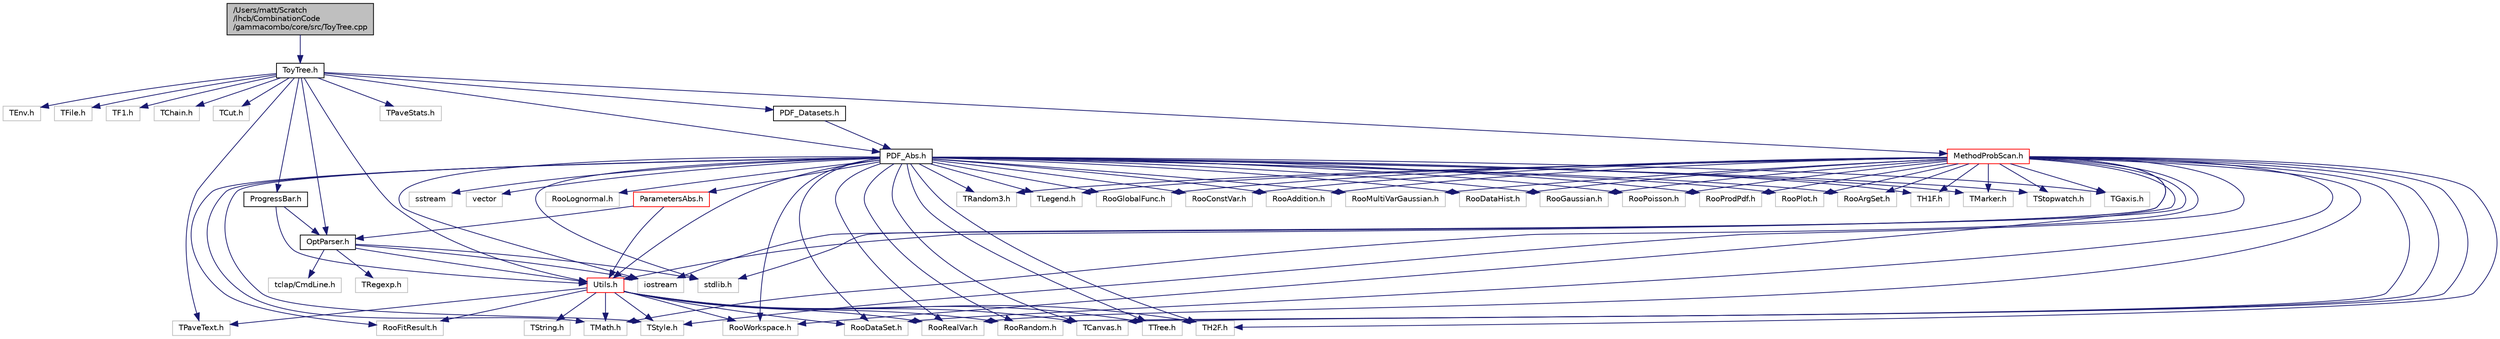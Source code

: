 digraph "/Users/matt/Scratch/lhcb/CombinationCode/gammacombo/core/src/ToyTree.cpp"
{
  edge [fontname="Helvetica",fontsize="10",labelfontname="Helvetica",labelfontsize="10"];
  node [fontname="Helvetica",fontsize="10",shape=record];
  Node0 [label="/Users/matt/Scratch\l/lhcb/CombinationCode\l/gammacombo/core/src/ToyTree.cpp",height=0.2,width=0.4,color="black", fillcolor="grey75", style="filled", fontcolor="black"];
  Node0 -> Node1 [color="midnightblue",fontsize="10",style="solid",fontname="Helvetica"];
  Node1 [label="ToyTree.h",height=0.2,width=0.4,color="black", fillcolor="white", style="filled",URL="$_toy_tree_8h.html"];
  Node1 -> Node2 [color="midnightblue",fontsize="10",style="solid",fontname="Helvetica"];
  Node2 [label="TEnv.h",height=0.2,width=0.4,color="grey75", fillcolor="white", style="filled"];
  Node1 -> Node3 [color="midnightblue",fontsize="10",style="solid",fontname="Helvetica"];
  Node3 [label="TFile.h",height=0.2,width=0.4,color="grey75", fillcolor="white", style="filled"];
  Node1 -> Node4 [color="midnightblue",fontsize="10",style="solid",fontname="Helvetica"];
  Node4 [label="TF1.h",height=0.2,width=0.4,color="grey75", fillcolor="white", style="filled"];
  Node1 -> Node5 [color="midnightblue",fontsize="10",style="solid",fontname="Helvetica"];
  Node5 [label="TChain.h",height=0.2,width=0.4,color="grey75", fillcolor="white", style="filled"];
  Node1 -> Node6 [color="midnightblue",fontsize="10",style="solid",fontname="Helvetica"];
  Node6 [label="TCut.h",height=0.2,width=0.4,color="grey75", fillcolor="white", style="filled"];
  Node1 -> Node7 [color="midnightblue",fontsize="10",style="solid",fontname="Helvetica"];
  Node7 [label="TPaveText.h",height=0.2,width=0.4,color="grey75", fillcolor="white", style="filled"];
  Node1 -> Node8 [color="midnightblue",fontsize="10",style="solid",fontname="Helvetica"];
  Node8 [label="PDF_Abs.h",height=0.2,width=0.4,color="black", fillcolor="white", style="filled",URL="$_p_d_f___abs_8h.html"];
  Node8 -> Node9 [color="midnightblue",fontsize="10",style="solid",fontname="Helvetica"];
  Node9 [label="sstream",height=0.2,width=0.4,color="grey75", fillcolor="white", style="filled"];
  Node8 -> Node10 [color="midnightblue",fontsize="10",style="solid",fontname="Helvetica"];
  Node10 [label="iostream",height=0.2,width=0.4,color="grey75", fillcolor="white", style="filled"];
  Node8 -> Node11 [color="midnightblue",fontsize="10",style="solid",fontname="Helvetica"];
  Node11 [label="stdlib.h",height=0.2,width=0.4,color="grey75", fillcolor="white", style="filled"];
  Node8 -> Node12 [color="midnightblue",fontsize="10",style="solid",fontname="Helvetica"];
  Node12 [label="vector",height=0.2,width=0.4,color="grey75", fillcolor="white", style="filled"];
  Node8 -> Node13 [color="midnightblue",fontsize="10",style="solid",fontname="Helvetica"];
  Node13 [label="RooGlobalFunc.h",height=0.2,width=0.4,color="grey75", fillcolor="white", style="filled"];
  Node8 -> Node14 [color="midnightblue",fontsize="10",style="solid",fontname="Helvetica"];
  Node14 [label="RooWorkspace.h",height=0.2,width=0.4,color="grey75", fillcolor="white", style="filled"];
  Node8 -> Node15 [color="midnightblue",fontsize="10",style="solid",fontname="Helvetica"];
  Node15 [label="RooDataSet.h",height=0.2,width=0.4,color="grey75", fillcolor="white", style="filled"];
  Node8 -> Node16 [color="midnightblue",fontsize="10",style="solid",fontname="Helvetica"];
  Node16 [label="RooRealVar.h",height=0.2,width=0.4,color="grey75", fillcolor="white", style="filled"];
  Node8 -> Node17 [color="midnightblue",fontsize="10",style="solid",fontname="Helvetica"];
  Node17 [label="RooConstVar.h",height=0.2,width=0.4,color="grey75", fillcolor="white", style="filled"];
  Node8 -> Node18 [color="midnightblue",fontsize="10",style="solid",fontname="Helvetica"];
  Node18 [label="RooAddition.h",height=0.2,width=0.4,color="grey75", fillcolor="white", style="filled"];
  Node8 -> Node19 [color="midnightblue",fontsize="10",style="solid",fontname="Helvetica"];
  Node19 [label="RooMultiVarGaussian.h",height=0.2,width=0.4,color="grey75", fillcolor="white", style="filled"];
  Node8 -> Node20 [color="midnightblue",fontsize="10",style="solid",fontname="Helvetica"];
  Node20 [label="RooFitResult.h",height=0.2,width=0.4,color="grey75", fillcolor="white", style="filled"];
  Node8 -> Node21 [color="midnightblue",fontsize="10",style="solid",fontname="Helvetica"];
  Node21 [label="RooRandom.h",height=0.2,width=0.4,color="grey75", fillcolor="white", style="filled"];
  Node8 -> Node22 [color="midnightblue",fontsize="10",style="solid",fontname="Helvetica"];
  Node22 [label="RooDataHist.h",height=0.2,width=0.4,color="grey75", fillcolor="white", style="filled"];
  Node8 -> Node23 [color="midnightblue",fontsize="10",style="solid",fontname="Helvetica"];
  Node23 [label="RooGaussian.h",height=0.2,width=0.4,color="grey75", fillcolor="white", style="filled"];
  Node8 -> Node24 [color="midnightblue",fontsize="10",style="solid",fontname="Helvetica"];
  Node24 [label="RooLognormal.h",height=0.2,width=0.4,color="grey75", fillcolor="white", style="filled"];
  Node8 -> Node25 [color="midnightblue",fontsize="10",style="solid",fontname="Helvetica"];
  Node25 [label="RooPoisson.h",height=0.2,width=0.4,color="grey75", fillcolor="white", style="filled"];
  Node8 -> Node26 [color="midnightblue",fontsize="10",style="solid",fontname="Helvetica"];
  Node26 [label="RooProdPdf.h",height=0.2,width=0.4,color="grey75", fillcolor="white", style="filled"];
  Node8 -> Node27 [color="midnightblue",fontsize="10",style="solid",fontname="Helvetica"];
  Node27 [label="RooPlot.h",height=0.2,width=0.4,color="grey75", fillcolor="white", style="filled"];
  Node8 -> Node28 [color="midnightblue",fontsize="10",style="solid",fontname="Helvetica"];
  Node28 [label="RooArgSet.h",height=0.2,width=0.4,color="grey75", fillcolor="white", style="filled"];
  Node8 -> Node29 [color="midnightblue",fontsize="10",style="solid",fontname="Helvetica"];
  Node29 [label="TCanvas.h",height=0.2,width=0.4,color="grey75", fillcolor="white", style="filled"];
  Node8 -> Node30 [color="midnightblue",fontsize="10",style="solid",fontname="Helvetica"];
  Node30 [label="TTree.h",height=0.2,width=0.4,color="grey75", fillcolor="white", style="filled"];
  Node8 -> Node31 [color="midnightblue",fontsize="10",style="solid",fontname="Helvetica"];
  Node31 [label="TH1F.h",height=0.2,width=0.4,color="grey75", fillcolor="white", style="filled"];
  Node8 -> Node32 [color="midnightblue",fontsize="10",style="solid",fontname="Helvetica"];
  Node32 [label="TH2F.h",height=0.2,width=0.4,color="grey75", fillcolor="white", style="filled"];
  Node8 -> Node33 [color="midnightblue",fontsize="10",style="solid",fontname="Helvetica"];
  Node33 [label="TMarker.h",height=0.2,width=0.4,color="grey75", fillcolor="white", style="filled"];
  Node8 -> Node34 [color="midnightblue",fontsize="10",style="solid",fontname="Helvetica"];
  Node34 [label="TStopwatch.h",height=0.2,width=0.4,color="grey75", fillcolor="white", style="filled"];
  Node8 -> Node35 [color="midnightblue",fontsize="10",style="solid",fontname="Helvetica"];
  Node35 [label="TMath.h",height=0.2,width=0.4,color="grey75", fillcolor="white", style="filled"];
  Node8 -> Node36 [color="midnightblue",fontsize="10",style="solid",fontname="Helvetica"];
  Node36 [label="TStyle.h",height=0.2,width=0.4,color="grey75", fillcolor="white", style="filled"];
  Node8 -> Node37 [color="midnightblue",fontsize="10",style="solid",fontname="Helvetica"];
  Node37 [label="TGaxis.h",height=0.2,width=0.4,color="grey75", fillcolor="white", style="filled"];
  Node8 -> Node38 [color="midnightblue",fontsize="10",style="solid",fontname="Helvetica"];
  Node38 [label="TRandom3.h",height=0.2,width=0.4,color="grey75", fillcolor="white", style="filled"];
  Node8 -> Node39 [color="midnightblue",fontsize="10",style="solid",fontname="Helvetica"];
  Node39 [label="TLegend.h",height=0.2,width=0.4,color="grey75", fillcolor="white", style="filled"];
  Node8 -> Node40 [color="midnightblue",fontsize="10",style="solid",fontname="Helvetica"];
  Node40 [label="Utils.h",height=0.2,width=0.4,color="red", fillcolor="white", style="filled",URL="$_utils_8h.html"];
  Node40 -> Node35 [color="midnightblue",fontsize="10",style="solid",fontname="Helvetica"];
  Node40 -> Node41 [color="midnightblue",fontsize="10",style="solid",fontname="Helvetica"];
  Node41 [label="TString.h",height=0.2,width=0.4,color="grey75", fillcolor="white", style="filled"];
  Node40 -> Node32 [color="midnightblue",fontsize="10",style="solid",fontname="Helvetica"];
  Node40 -> Node36 [color="midnightblue",fontsize="10",style="solid",fontname="Helvetica"];
  Node40 -> Node14 [color="midnightblue",fontsize="10",style="solid",fontname="Helvetica"];
  Node40 -> Node29 [color="midnightblue",fontsize="10",style="solid",fontname="Helvetica"];
  Node40 -> Node7 [color="midnightblue",fontsize="10",style="solid",fontname="Helvetica"];
  Node40 -> Node16 [color="midnightblue",fontsize="10",style="solid",fontname="Helvetica"];
  Node40 -> Node20 [color="midnightblue",fontsize="10",style="solid",fontname="Helvetica"];
  Node40 -> Node15 [color="midnightblue",fontsize="10",style="solid",fontname="Helvetica"];
  Node40 -> Node21 [color="midnightblue",fontsize="10",style="solid",fontname="Helvetica"];
  Node40 -> Node30 [color="midnightblue",fontsize="10",style="solid",fontname="Helvetica"];
  Node8 -> Node60 [color="midnightblue",fontsize="10",style="solid",fontname="Helvetica"];
  Node60 [label="ParametersAbs.h",height=0.2,width=0.4,color="red", fillcolor="white", style="filled",URL="$_parameters_abs_8h.html"];
  Node60 -> Node62 [color="midnightblue",fontsize="10",style="solid",fontname="Helvetica"];
  Node62 [label="OptParser.h",height=0.2,width=0.4,color="black", fillcolor="white", style="filled",URL="$_opt_parser_8h.html"];
  Node62 -> Node10 [color="midnightblue",fontsize="10",style="solid",fontname="Helvetica"];
  Node62 -> Node11 [color="midnightblue",fontsize="10",style="solid",fontname="Helvetica"];
  Node62 -> Node63 [color="midnightblue",fontsize="10",style="solid",fontname="Helvetica"];
  Node63 [label="TRegexp.h",height=0.2,width=0.4,color="grey75", fillcolor="white", style="filled"];
  Node62 -> Node40 [color="midnightblue",fontsize="10",style="solid",fontname="Helvetica"];
  Node62 -> Node64 [color="midnightblue",fontsize="10",style="solid",fontname="Helvetica"];
  Node64 [label="tclap/CmdLine.h",height=0.2,width=0.4,color="grey75", fillcolor="white", style="filled"];
  Node60 -> Node40 [color="midnightblue",fontsize="10",style="solid",fontname="Helvetica"];
  Node1 -> Node62 [color="midnightblue",fontsize="10",style="solid",fontname="Helvetica"];
  Node1 -> Node40 [color="midnightblue",fontsize="10",style="solid",fontname="Helvetica"];
  Node1 -> Node65 [color="midnightblue",fontsize="10",style="solid",fontname="Helvetica"];
  Node65 [label="TPaveStats.h",height=0.2,width=0.4,color="grey75", fillcolor="white", style="filled"];
  Node1 -> Node66 [color="midnightblue",fontsize="10",style="solid",fontname="Helvetica"];
  Node66 [label="PDF_Datasets.h",height=0.2,width=0.4,color="black", fillcolor="white", style="filled",URL="$_p_d_f___datasets_8h.html"];
  Node66 -> Node8 [color="midnightblue",fontsize="10",style="solid",fontname="Helvetica"];
  Node1 -> Node67 [color="midnightblue",fontsize="10",style="solid",fontname="Helvetica"];
  Node67 [label="ProgressBar.h",height=0.2,width=0.4,color="black", fillcolor="white", style="filled",URL="$_progress_bar_8h.html"];
  Node67 -> Node62 [color="midnightblue",fontsize="10",style="solid",fontname="Helvetica"];
  Node67 -> Node40 [color="midnightblue",fontsize="10",style="solid",fontname="Helvetica"];
  Node1 -> Node68 [color="midnightblue",fontsize="10",style="solid",fontname="Helvetica"];
  Node68 [label="MethodProbScan.h",height=0.2,width=0.4,color="red", fillcolor="white", style="filled",URL="$_method_prob_scan_8h.html"];
  Node68 -> Node10 [color="midnightblue",fontsize="10",style="solid",fontname="Helvetica"];
  Node68 -> Node11 [color="midnightblue",fontsize="10",style="solid",fontname="Helvetica"];
  Node68 -> Node13 [color="midnightblue",fontsize="10",style="solid",fontname="Helvetica"];
  Node68 -> Node14 [color="midnightblue",fontsize="10",style="solid",fontname="Helvetica"];
  Node68 -> Node15 [color="midnightblue",fontsize="10",style="solid",fontname="Helvetica"];
  Node68 -> Node16 [color="midnightblue",fontsize="10",style="solid",fontname="Helvetica"];
  Node68 -> Node17 [color="midnightblue",fontsize="10",style="solid",fontname="Helvetica"];
  Node68 -> Node18 [color="midnightblue",fontsize="10",style="solid",fontname="Helvetica"];
  Node68 -> Node19 [color="midnightblue",fontsize="10",style="solid",fontname="Helvetica"];
  Node68 -> Node21 [color="midnightblue",fontsize="10",style="solid",fontname="Helvetica"];
  Node68 -> Node22 [color="midnightblue",fontsize="10",style="solid",fontname="Helvetica"];
  Node68 -> Node23 [color="midnightblue",fontsize="10",style="solid",fontname="Helvetica"];
  Node68 -> Node25 [color="midnightblue",fontsize="10",style="solid",fontname="Helvetica"];
  Node68 -> Node26 [color="midnightblue",fontsize="10",style="solid",fontname="Helvetica"];
  Node68 -> Node27 [color="midnightblue",fontsize="10",style="solid",fontname="Helvetica"];
  Node68 -> Node28 [color="midnightblue",fontsize="10",style="solid",fontname="Helvetica"];
  Node68 -> Node29 [color="midnightblue",fontsize="10",style="solid",fontname="Helvetica"];
  Node68 -> Node30 [color="midnightblue",fontsize="10",style="solid",fontname="Helvetica"];
  Node68 -> Node31 [color="midnightblue",fontsize="10",style="solid",fontname="Helvetica"];
  Node68 -> Node32 [color="midnightblue",fontsize="10",style="solid",fontname="Helvetica"];
  Node68 -> Node33 [color="midnightblue",fontsize="10",style="solid",fontname="Helvetica"];
  Node68 -> Node34 [color="midnightblue",fontsize="10",style="solid",fontname="Helvetica"];
  Node68 -> Node35 [color="midnightblue",fontsize="10",style="solid",fontname="Helvetica"];
  Node68 -> Node36 [color="midnightblue",fontsize="10",style="solid",fontname="Helvetica"];
  Node68 -> Node37 [color="midnightblue",fontsize="10",style="solid",fontname="Helvetica"];
  Node68 -> Node38 [color="midnightblue",fontsize="10",style="solid",fontname="Helvetica"];
  Node68 -> Node39 [color="midnightblue",fontsize="10",style="solid",fontname="Helvetica"];
  Node68 -> Node40 [color="midnightblue",fontsize="10",style="solid",fontname="Helvetica"];
}
